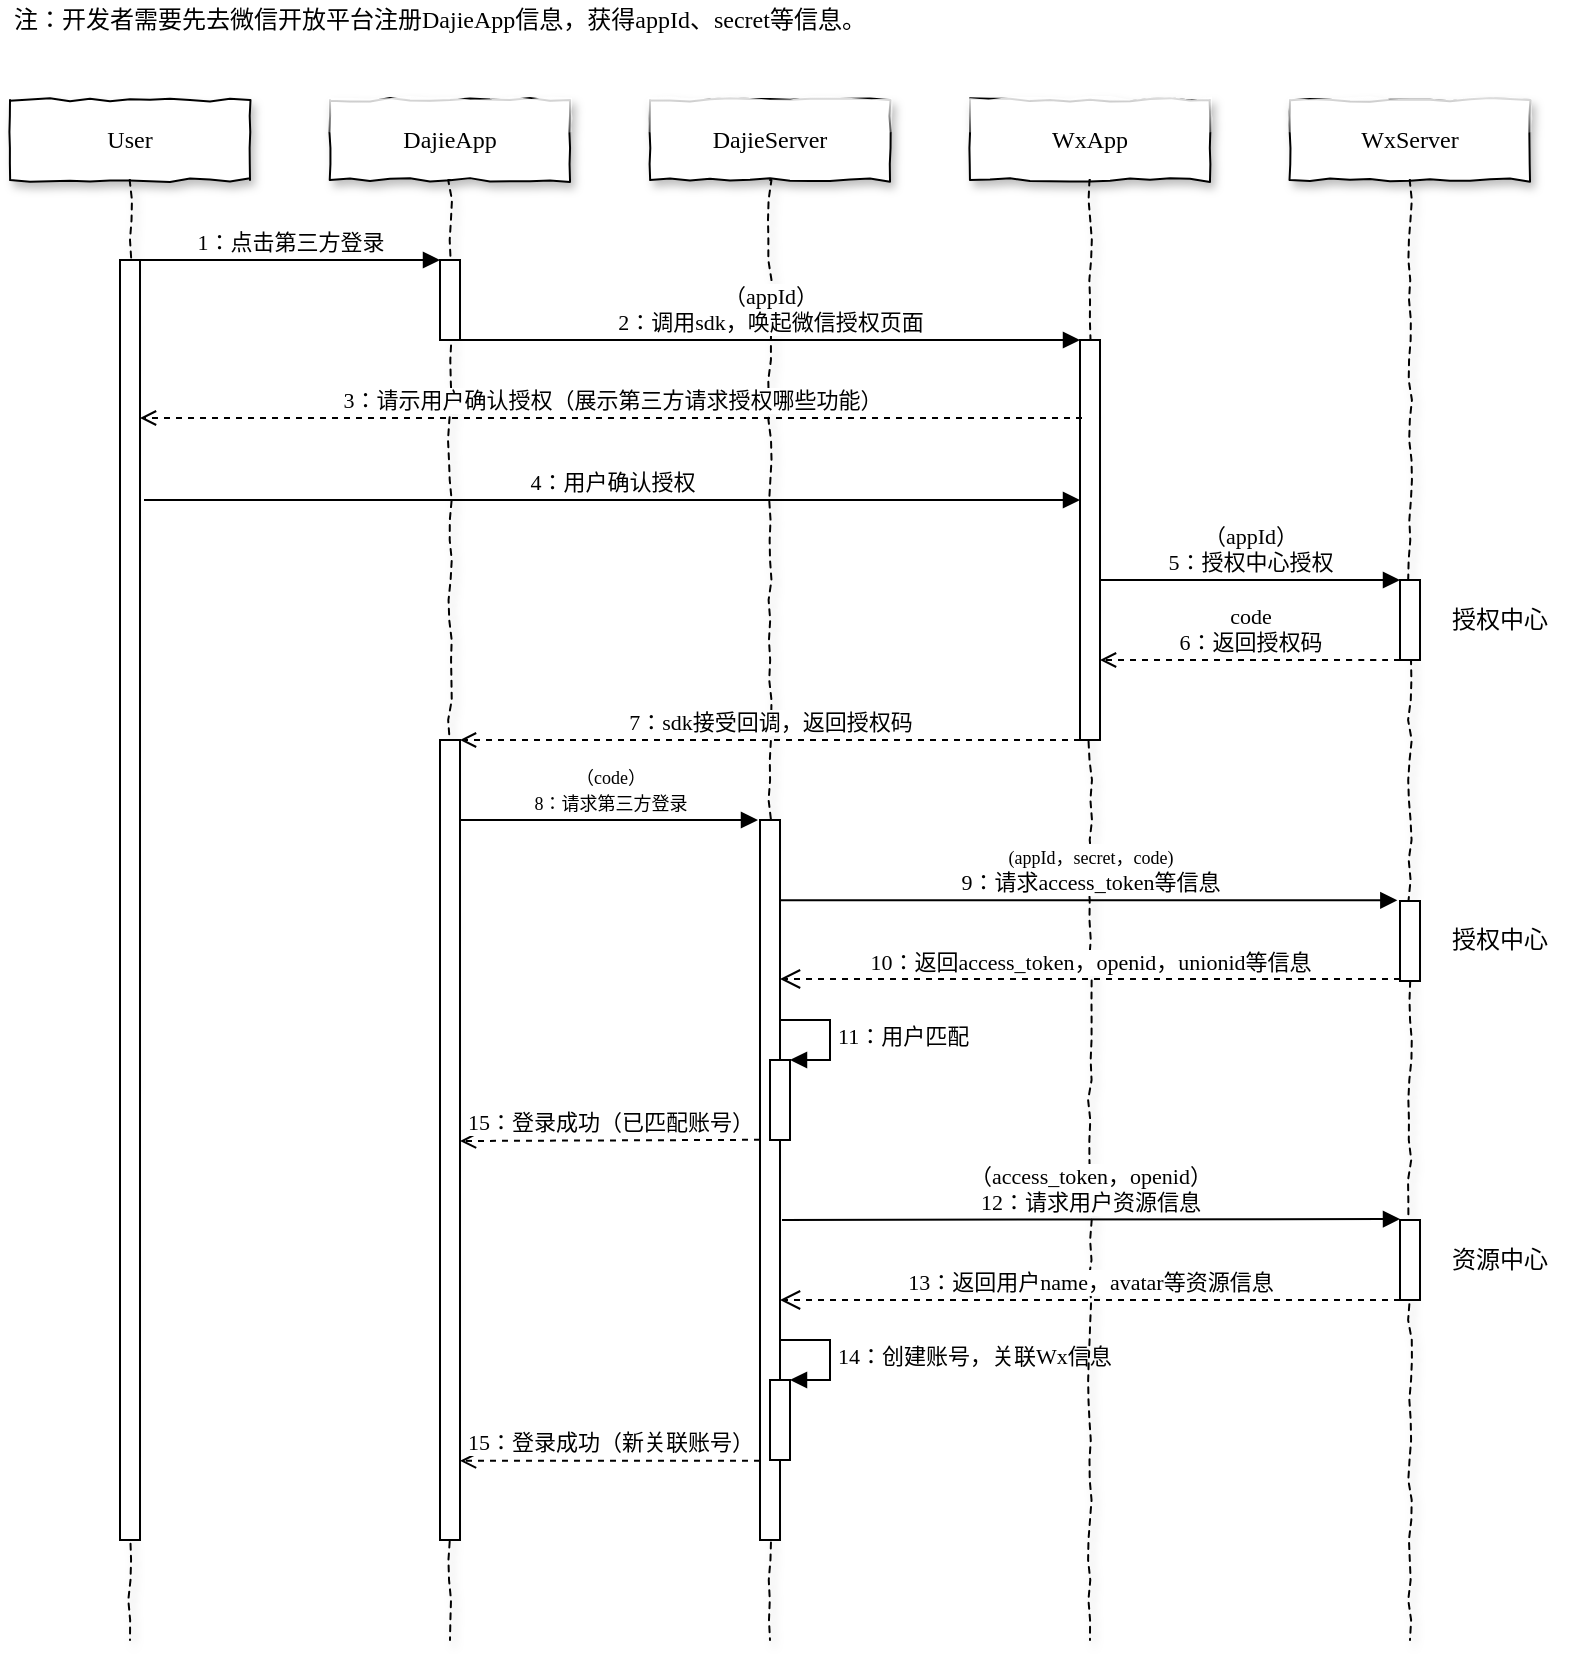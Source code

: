 <mxfile version="12.3.3" type="github" pages="1">
  <diagram name="Page-1" id="13e1069c-82ec-6db2-03f1-153e76fe0fe0">
    <mxGraphModel dx="946" dy="556" grid="1" gridSize="10" guides="1" tooltips="1" connect="1" arrows="1" fold="1" page="1" pageScale="1" pageWidth="1100" pageHeight="850" background="#ffffff" math="0" shadow="0">
      <root>
        <mxCell id="0"/>
        <mxCell id="1" parent="0"/>
        <mxCell id="7baba1c4bc27f4b0-2" value="DajieApp" style="shape=umlLifeline;perimeter=lifelinePerimeter;whiteSpace=wrap;html=1;container=1;collapsible=0;recursiveResize=0;outlineConnect=0;rounded=0;shadow=1;comic=1;labelBackgroundColor=none;strokeWidth=1;fontFamily=Verdana;fontSize=12;align=center;glass=1;" parent="1" vertex="1">
          <mxGeometry x="240" y="80" width="120" height="770" as="geometry"/>
        </mxCell>
        <mxCell id="IUKXxloIUVSeZwhSzlI9-5" value="" style="html=1;points=[];perimeter=orthogonalPerimeter;rounded=0;shadow=0;glass=0;comic=0;strokeWidth=1;fontFamily=Verdana;" vertex="1" parent="7baba1c4bc27f4b0-2">
          <mxGeometry x="55" y="80" width="10" height="40" as="geometry"/>
        </mxCell>
        <mxCell id="IUKXxloIUVSeZwhSzlI9-17" value="" style="html=1;points=[];perimeter=orthogonalPerimeter;rounded=0;shadow=0;glass=0;comic=0;strokeWidth=1;fontFamily=Verdana;" vertex="1" parent="7baba1c4bc27f4b0-2">
          <mxGeometry x="55" y="320" width="10" height="400" as="geometry"/>
        </mxCell>
        <mxCell id="7baba1c4bc27f4b0-3" value="DajieServer" style="shape=umlLifeline;perimeter=lifelinePerimeter;whiteSpace=wrap;html=1;container=1;collapsible=0;recursiveResize=0;outlineConnect=0;rounded=0;shadow=1;comic=1;labelBackgroundColor=none;strokeWidth=1;fontFamily=Verdana;fontSize=12;align=center;glass=1;" parent="1" vertex="1">
          <mxGeometry x="400" y="80" width="120" height="770" as="geometry"/>
        </mxCell>
        <mxCell id="IUKXxloIUVSeZwhSzlI9-18" value="" style="html=1;points=[];perimeter=orthogonalPerimeter;rounded=0;shadow=0;glass=0;comic=0;strokeWidth=1;fontFamily=Verdana;" vertex="1" parent="7baba1c4bc27f4b0-3">
          <mxGeometry x="55" y="360" width="10" height="360" as="geometry"/>
        </mxCell>
        <mxCell id="IUKXxloIUVSeZwhSzlI9-63" value="" style="html=1;points=[];perimeter=orthogonalPerimeter;rounded=0;shadow=0;glass=0;comic=0;strokeWidth=1;fontFamily=Verdana;" vertex="1" parent="7baba1c4bc27f4b0-3">
          <mxGeometry x="60" y="480" width="10" height="40" as="geometry"/>
        </mxCell>
        <mxCell id="IUKXxloIUVSeZwhSzlI9-64" value="11：用户匹配" style="edgeStyle=orthogonalEdgeStyle;html=1;align=left;spacingLeft=2;endArrow=block;rounded=0;entryX=1;entryY=0;strokeColor=#000000;fontFamily=Verdana;" edge="1" target="IUKXxloIUVSeZwhSzlI9-63" parent="7baba1c4bc27f4b0-3">
          <mxGeometry relative="1" as="geometry">
            <mxPoint x="65" y="460" as="sourcePoint"/>
            <Array as="points">
              <mxPoint x="90" y="460"/>
            </Array>
          </mxGeometry>
        </mxCell>
        <mxCell id="IUKXxloIUVSeZwhSzlI9-73" value="" style="html=1;points=[];perimeter=orthogonalPerimeter;rounded=0;shadow=0;glass=0;comic=0;strokeWidth=1;fontFamily=Verdana;" vertex="1" parent="7baba1c4bc27f4b0-3">
          <mxGeometry x="60" y="640" width="10" height="40" as="geometry"/>
        </mxCell>
        <mxCell id="IUKXxloIUVSeZwhSzlI9-74" value="14：创建账号，关联Wx信息" style="edgeStyle=orthogonalEdgeStyle;html=1;align=left;spacingLeft=2;endArrow=block;rounded=0;entryX=1;entryY=0;strokeColor=#000000;fontFamily=Verdana;" edge="1" target="IUKXxloIUVSeZwhSzlI9-73" parent="7baba1c4bc27f4b0-3">
          <mxGeometry relative="1" as="geometry">
            <mxPoint x="65" y="620" as="sourcePoint"/>
            <Array as="points">
              <mxPoint x="90" y="620"/>
            </Array>
          </mxGeometry>
        </mxCell>
        <mxCell id="7baba1c4bc27f4b0-4" value="WxApp" style="shape=umlLifeline;perimeter=lifelinePerimeter;whiteSpace=wrap;html=1;container=1;collapsible=0;recursiveResize=0;outlineConnect=0;rounded=0;shadow=1;comic=1;labelBackgroundColor=none;strokeWidth=1;fontFamily=Verdana;fontSize=12;align=center;glass=1;" parent="1" vertex="1">
          <mxGeometry x="560" y="80" width="120" height="770" as="geometry"/>
        </mxCell>
        <mxCell id="IUKXxloIUVSeZwhSzlI9-7" value="" style="html=1;points=[];perimeter=orthogonalPerimeter;rounded=0;shadow=0;glass=0;comic=0;strokeWidth=1;fontFamily=Verdana;" vertex="1" parent="7baba1c4bc27f4b0-4">
          <mxGeometry x="55" y="120" width="10" height="200" as="geometry"/>
        </mxCell>
        <mxCell id="7baba1c4bc27f4b0-5" value="WxServer" style="shape=umlLifeline;perimeter=lifelinePerimeter;whiteSpace=wrap;html=1;container=1;collapsible=0;recursiveResize=0;outlineConnect=0;rounded=0;shadow=1;comic=1;labelBackgroundColor=none;strokeWidth=1;fontFamily=Verdana;fontSize=12;align=center;glass=1;" parent="1" vertex="1">
          <mxGeometry x="720" y="80" width="120" height="770" as="geometry"/>
        </mxCell>
        <mxCell id="IUKXxloIUVSeZwhSzlI9-13" value="" style="html=1;points=[];perimeter=orthogonalPerimeter;rounded=0;shadow=0;glass=0;comic=0;strokeWidth=1;fontFamily=Verdana;" vertex="1" parent="7baba1c4bc27f4b0-5">
          <mxGeometry x="55" y="240" width="10" height="40" as="geometry"/>
        </mxCell>
        <mxCell id="IUKXxloIUVSeZwhSzlI9-22" value="" style="html=1;points=[];perimeter=orthogonalPerimeter;rounded=0;shadow=0;glass=0;comic=0;strokeWidth=1;fontFamily=Verdana;" vertex="1" parent="7baba1c4bc27f4b0-5">
          <mxGeometry x="55" y="400.5" width="10" height="40" as="geometry"/>
        </mxCell>
        <mxCell id="IUKXxloIUVSeZwhSzlI9-34" value="" style="html=1;points=[];perimeter=orthogonalPerimeter;rounded=0;shadow=0;glass=0;comic=0;strokeWidth=1;fontFamily=Verdana;" vertex="1" parent="7baba1c4bc27f4b0-5">
          <mxGeometry x="55" y="560" width="10" height="40" as="geometry"/>
        </mxCell>
        <mxCell id="7baba1c4bc27f4b0-8" value="User" style="shape=umlLifeline;perimeter=lifelinePerimeter;whiteSpace=wrap;html=1;container=1;collapsible=0;recursiveResize=0;outlineConnect=0;rounded=0;shadow=1;comic=1;labelBackgroundColor=none;strokeWidth=1;fontFamily=Verdana;fontSize=12;align=center;glass=0;" parent="1" vertex="1">
          <mxGeometry x="80" y="80" width="120" height="770" as="geometry"/>
        </mxCell>
        <mxCell id="7baba1c4bc27f4b0-9" value="" style="html=1;points=[];perimeter=orthogonalPerimeter;rounded=0;shadow=0;comic=0;labelBackgroundColor=none;strokeWidth=1;fontFamily=Verdana;fontSize=12;align=center;" parent="7baba1c4bc27f4b0-8" vertex="1">
          <mxGeometry x="55" y="80" width="10" height="640" as="geometry"/>
        </mxCell>
        <mxCell id="IUKXxloIUVSeZwhSzlI9-6" value="1：点击第三方登录" style="html=1;verticalAlign=bottom;startArrow=none;endArrow=block;startSize=6;fontFamily=Verdana;endSize=6;startFill=0;" edge="1" parent="1">
          <mxGeometry relative="1" as="geometry">
            <mxPoint x="145" y="160" as="sourcePoint"/>
            <mxPoint x="295" y="160" as="targetPoint"/>
          </mxGeometry>
        </mxCell>
        <mxCell id="IUKXxloIUVSeZwhSzlI9-8" value="（appId）&lt;br&gt;2：调用sdk，唤起微信授权页面" style="html=1;verticalAlign=bottom;startArrow=none;endArrow=block;startSize=8;fontFamily=Verdana;startFill=0;exitX=1;exitY=1;exitDx=0;exitDy=0;exitPerimeter=0;" edge="1" target="IUKXxloIUVSeZwhSzlI9-7" parent="1" source="IUKXxloIUVSeZwhSzlI9-5">
          <mxGeometry relative="1" as="geometry">
            <mxPoint x="320" y="210" as="sourcePoint"/>
            <mxPoint x="610" y="200" as="targetPoint"/>
          </mxGeometry>
        </mxCell>
        <mxCell id="IUKXxloIUVSeZwhSzlI9-9" value="3：请示用户确认授权（展示第三方请求授权哪些功能）" style="html=1;verticalAlign=bottom;endArrow=open;fontFamily=Verdana;dashed=1;endFill=0;" edge="1" parent="1" target="7baba1c4bc27f4b0-9">
          <mxGeometry width="80" relative="1" as="geometry">
            <mxPoint x="616" y="239" as="sourcePoint"/>
            <mxPoint x="150" y="240" as="targetPoint"/>
          </mxGeometry>
        </mxCell>
        <mxCell id="IUKXxloIUVSeZwhSzlI9-10" value="4：用户确认授权" style="html=1;verticalAlign=bottom;endArrow=block;fontFamily=Verdana;" edge="1" parent="1" target="IUKXxloIUVSeZwhSzlI9-7">
          <mxGeometry width="80" relative="1" as="geometry">
            <mxPoint x="147" y="280" as="sourcePoint"/>
            <mxPoint x="580" y="319.5" as="targetPoint"/>
          </mxGeometry>
        </mxCell>
        <mxCell id="IUKXxloIUVSeZwhSzlI9-16" value="7：sdk接受回调，返回授权码" style="html=1;verticalAlign=bottom;endArrow=open;dashed=1;endSize=6;fontFamily=Verdana;" edge="1" parent="1" source="IUKXxloIUVSeZwhSzlI9-7" target="IUKXxloIUVSeZwhSzlI9-17">
          <mxGeometry relative="1" as="geometry">
            <mxPoint x="570" y="440" as="sourcePoint"/>
            <mxPoint x="310" y="440" as="targetPoint"/>
          </mxGeometry>
        </mxCell>
        <mxCell id="IUKXxloIUVSeZwhSzlI9-14" value="（appId）&lt;br&gt;5：授权中心授权" style="html=1;verticalAlign=bottom;endArrow=block;entryX=0;entryY=0;fontFamily=Verdana;" edge="1" target="IUKXxloIUVSeZwhSzlI9-13" parent="1">
          <mxGeometry relative="1" as="geometry">
            <mxPoint x="625" y="320" as="sourcePoint"/>
          </mxGeometry>
        </mxCell>
        <mxCell id="IUKXxloIUVSeZwhSzlI9-15" value="code&lt;br&gt;6：返回授权码" style="html=1;verticalAlign=bottom;endArrow=open;dashed=1;endSize=6;fontFamily=Verdana;" edge="1" source="IUKXxloIUVSeZwhSzlI9-13" parent="1">
          <mxGeometry relative="1" as="geometry">
            <mxPoint x="625" y="360" as="targetPoint"/>
            <mxPoint x="770" y="380" as="sourcePoint"/>
            <Array as="points">
              <mxPoint x="760" y="360"/>
            </Array>
          </mxGeometry>
        </mxCell>
        <mxCell id="IUKXxloIUVSeZwhSzlI9-19" value="&lt;font style=&quot;font-size: 9px&quot;&gt;&lt;font style=&quot;font-size: 9px&quot;&gt;&lt;span style=&quot;font-size: 9px&quot;&gt;（code）&lt;br style=&quot;font-size: 9px&quot;&gt;&lt;/span&gt;&lt;/font&gt;8：请求第三方登录&lt;/font&gt;" style="html=1;verticalAlign=bottom;endArrow=block;fontFamily=Verdana;entryX=-0.1;entryY=0;entryDx=0;entryDy=0;entryPerimeter=0;" edge="1" target="IUKXxloIUVSeZwhSzlI9-18" parent="1" source="IUKXxloIUVSeZwhSzlI9-17">
          <mxGeometry relative="1" as="geometry">
            <mxPoint x="310" y="440" as="sourcePoint"/>
            <mxPoint x="440" y="490" as="targetPoint"/>
          </mxGeometry>
        </mxCell>
        <mxCell id="IUKXxloIUVSeZwhSzlI9-23" value="&lt;span style=&quot;font-size: 9px&quot;&gt;(appId，secret，code)&lt;/span&gt;&lt;br&gt;9：请求access_token等信息" style="html=1;verticalAlign=bottom;endArrow=block;fontFamily=Verdana;entryX=-0.133;entryY=-0.008;entryDx=0;entryDy=0;entryPerimeter=0;" edge="1" target="IUKXxloIUVSeZwhSzlI9-22" parent="1">
          <mxGeometry relative="1" as="geometry">
            <mxPoint x="465" y="480.18" as="sourcePoint"/>
            <mxPoint x="770" y="480.5" as="targetPoint"/>
          </mxGeometry>
        </mxCell>
        <mxCell id="IUKXxloIUVSeZwhSzlI9-24" value="10：返回access_token，openid，unionid等信息" style="html=1;verticalAlign=bottom;endArrow=open;endSize=8;fontFamily=Verdana;dashed=1;exitX=0;exitY=0.975;exitDx=0;exitDy=0;exitPerimeter=0;" edge="1" source="IUKXxloIUVSeZwhSzlI9-22" parent="1">
          <mxGeometry relative="1" as="geometry">
            <mxPoint x="465" y="519.5" as="targetPoint"/>
            <mxPoint x="760" y="520.5" as="sourcePoint"/>
          </mxGeometry>
        </mxCell>
        <mxCell id="IUKXxloIUVSeZwhSzlI9-35" value="（access_token，openid）&lt;br&gt;12：请求用户资源信息" style="html=1;verticalAlign=bottom;endArrow=block;entryX=0;entryY=0;fontFamily=Verdana;" edge="1" parent="1">
          <mxGeometry relative="1" as="geometry">
            <mxPoint x="466" y="640" as="sourcePoint"/>
            <mxPoint x="775" y="639.5" as="targetPoint"/>
          </mxGeometry>
        </mxCell>
        <mxCell id="IUKXxloIUVSeZwhSzlI9-36" value="13：返回用户name，avatar等资源信息" style="html=1;verticalAlign=bottom;endArrow=open;dashed=1;endSize=8;fontFamily=Verdana;entryX=1;entryY=0.8;entryDx=0;entryDy=0;entryPerimeter=0;" edge="1" source="IUKXxloIUVSeZwhSzlI9-34" parent="1">
          <mxGeometry relative="1" as="geometry">
            <mxPoint x="465" y="680" as="targetPoint"/>
            <mxPoint x="770" y="680.5" as="sourcePoint"/>
          </mxGeometry>
        </mxCell>
        <mxCell id="IUKXxloIUVSeZwhSzlI9-20" value="15：登录成功（新关联账号）" style="html=1;verticalAlign=bottom;endArrow=open;dashed=1;endSize=6;fontFamily=Verdana;exitX=0;exitY=0.89;exitDx=0;exitDy=0;exitPerimeter=0;" edge="1" source="IUKXxloIUVSeZwhSzlI9-18" parent="1" target="IUKXxloIUVSeZwhSzlI9-17">
          <mxGeometry relative="1" as="geometry">
            <mxPoint x="303" y="799" as="targetPoint"/>
            <mxPoint x="460" y="720" as="sourcePoint"/>
          </mxGeometry>
        </mxCell>
        <mxCell id="IUKXxloIUVSeZwhSzlI9-47" value="授权中心" style="text;html=1;strokeColor=none;fillColor=none;align=center;verticalAlign=middle;whiteSpace=wrap;rounded=0;shadow=0;glass=0;comic=0;fontFamily=Verdana;" vertex="1" parent="1">
          <mxGeometry x="785" y="330" width="80" height="20" as="geometry"/>
        </mxCell>
        <mxCell id="IUKXxloIUVSeZwhSzlI9-48" value="授权中心" style="text;html=1;strokeColor=none;fillColor=none;align=center;verticalAlign=middle;whiteSpace=wrap;rounded=0;shadow=0;glass=0;comic=0;fontFamily=Verdana;" vertex="1" parent="1">
          <mxGeometry x="785" y="490" width="80" height="20" as="geometry"/>
        </mxCell>
        <mxCell id="IUKXxloIUVSeZwhSzlI9-49" value="资源中心" style="text;html=1;strokeColor=none;fillColor=none;align=center;verticalAlign=middle;whiteSpace=wrap;rounded=0;shadow=0;glass=0;comic=0;fontFamily=Verdana;" vertex="1" parent="1">
          <mxGeometry x="785" y="650" width="80" height="20" as="geometry"/>
        </mxCell>
        <mxCell id="IUKXxloIUVSeZwhSzlI9-58" value="注：开发者需要先去微信开放平台注册DajieApp信息，获得appId、secret等信息。" style="text;html=1;strokeColor=none;fillColor=none;align=left;verticalAlign=middle;whiteSpace=wrap;rounded=0;shadow=0;glass=0;comic=0;fontFamily=Verdana;" vertex="1" parent="1">
          <mxGeometry x="80" y="30" width="760" height="20" as="geometry"/>
        </mxCell>
        <mxCell id="IUKXxloIUVSeZwhSzlI9-66" value="15：登录成功（已匹配账号）" style="html=1;verticalAlign=bottom;endArrow=open;dashed=1;endSize=6;fontFamily=Verdana;exitX=0;exitY=0.997;exitDx=0;exitDy=0;exitPerimeter=0;" edge="1" parent="1">
          <mxGeometry relative="1" as="geometry">
            <mxPoint x="305" y="600.5" as="targetPoint"/>
            <mxPoint x="455" y="599.9" as="sourcePoint"/>
          </mxGeometry>
        </mxCell>
      </root>
    </mxGraphModel>
  </diagram>
</mxfile>
